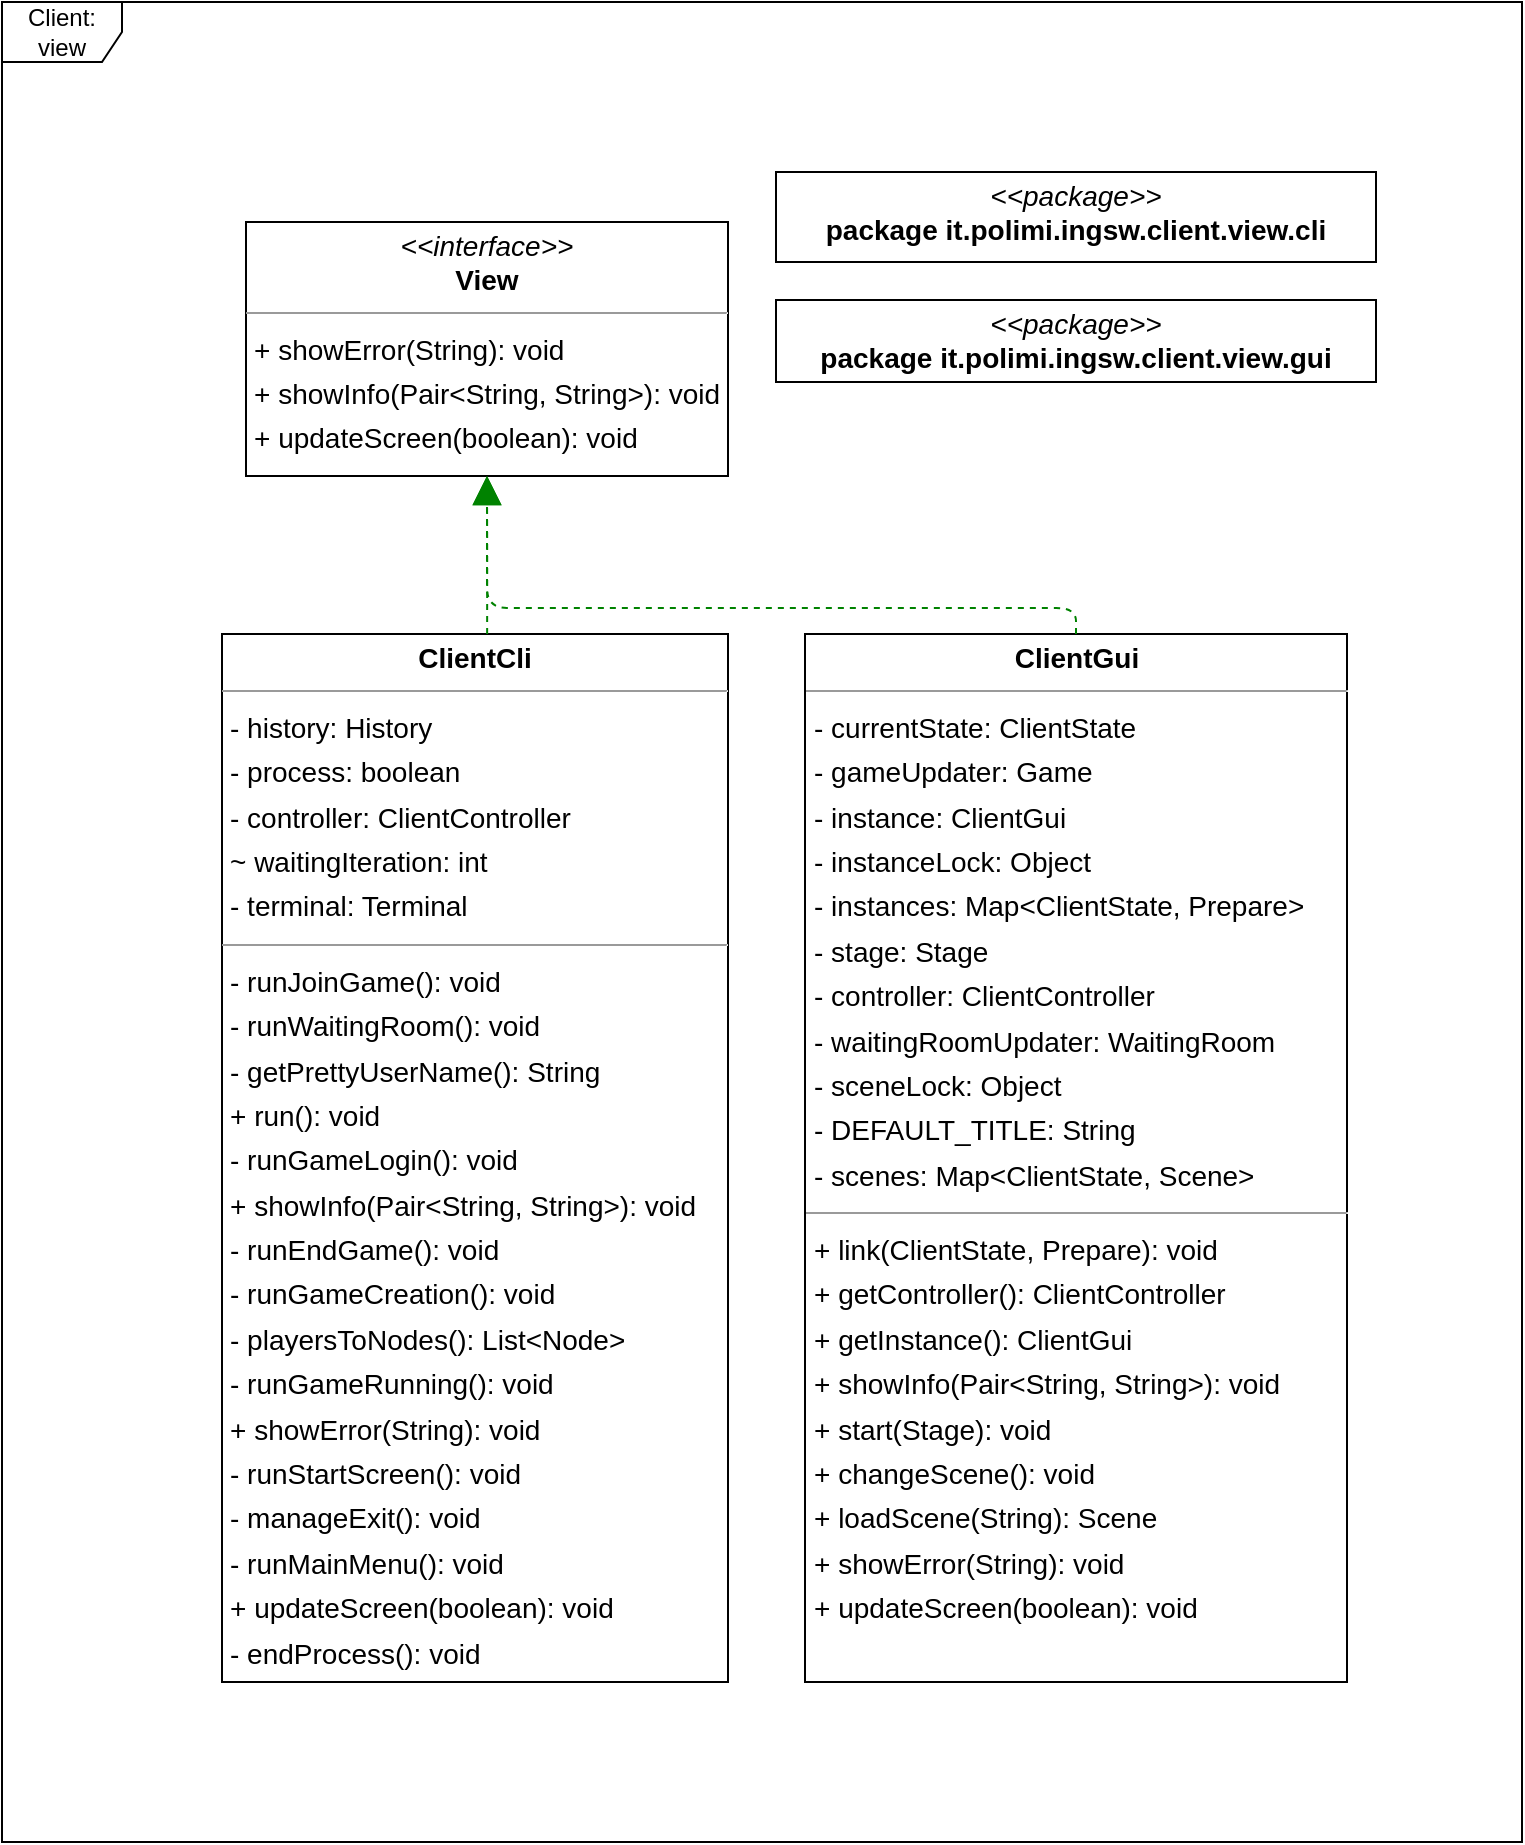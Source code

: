 <mxfile version="20.0.3" type="device"><diagram id="cw-s8AdFLqduY23dMgii" name="Page-1"><mxGraphModel dx="1516" dy="794" grid="1" gridSize="10" guides="1" tooltips="1" connect="1" arrows="1" fold="1" page="0" pageScale="1" pageWidth="1920" pageHeight="1200" background="none" math="0" shadow="0"><root><mxCell id="0"/><mxCell id="1" parent="0"/><mxCell id="4IQSwYzxo35R3mNxyUCc-1" value="Client: view" style="shape=umlFrame;whiteSpace=wrap;html=1;" vertex="1" parent="1"><mxGeometry x="-560" y="-240" width="760" height="920" as="geometry"/></mxCell><mxCell id="node0" value="&lt;p style=&quot;margin:0px;margin-top:4px;text-align:center;&quot;&gt;&lt;b&gt;ClientCli&lt;/b&gt;&lt;/p&gt;&lt;hr size=&quot;1&quot;/&gt;&lt;p style=&quot;margin:0 0 0 4px;line-height:1.6;&quot;&gt;- history: History&lt;br/&gt;- process: boolean&lt;br/&gt;- controller: ClientController&lt;br/&gt;~ waitingIteration: int&lt;br/&gt;- terminal: Terminal&lt;/p&gt;&lt;hr size=&quot;1&quot;/&gt;&lt;p style=&quot;margin:0 0 0 4px;line-height:1.6;&quot;&gt;- runJoinGame(): void&lt;br/&gt;- runWaitingRoom(): void&lt;br/&gt;- getPrettyUserName(): String&lt;br/&gt;+ run(): void&lt;br/&gt;- runGameLogin(): void&lt;br/&gt;+ showInfo(Pair&amp;lt;String, String&amp;gt;): void&lt;br/&gt;- runEndGame(): void&lt;br/&gt;- runGameCreation(): void&lt;br/&gt;- playersToNodes(): List&amp;lt;Node&amp;gt;&lt;br/&gt;- runGameRunning(): void&lt;br/&gt;+ showError(String): void&lt;br/&gt;- runStartScreen(): void&lt;br/&gt;- manageExit(): void&lt;br/&gt;- runMainMenu(): void&lt;br/&gt;+ updateScreen(boolean): void&lt;br/&gt;- endProcess(): void&lt;/p&gt;" style="verticalAlign=top;align=left;overflow=fill;fontSize=14;fontFamily=Helvetica;html=1;rounded=0;shadow=0;comic=0;labelBackgroundColor=none;strokeWidth=1;" parent="1" vertex="1"><mxGeometry x="-450" y="76" width="253" height="524" as="geometry"/></mxCell><mxCell id="node3" value="&lt;p style=&quot;margin:0px;margin-top:4px;text-align:center;&quot;&gt;&lt;b&gt;ClientGui&lt;/b&gt;&lt;/p&gt;&lt;hr size=&quot;1&quot;/&gt;&lt;p style=&quot;margin:0 0 0 4px;line-height:1.6;&quot;&gt;- currentState: ClientState&lt;br/&gt;- gameUpdater: Game&lt;br/&gt;- instance: ClientGui&lt;br/&gt;- instanceLock: Object&lt;br/&gt;- instances: Map&amp;lt;ClientState, Prepare&amp;gt;&lt;br/&gt;- stage: Stage&lt;br/&gt;- controller: ClientController&lt;br/&gt;- waitingRoomUpdater: WaitingRoom&lt;br/&gt;- sceneLock: Object&lt;br/&gt;- DEFAULT_TITLE: String&lt;br/&gt;- scenes: Map&amp;lt;ClientState, Scene&amp;gt;&lt;/p&gt;&lt;hr size=&quot;1&quot;/&gt;&lt;p style=&quot;margin:0 0 0 4px;line-height:1.6;&quot;&gt;+ link(ClientState, Prepare): void&lt;br/&gt;+ getController(): ClientController&lt;br/&gt;+ getInstance(): ClientGui&lt;br/&gt;+ showInfo(Pair&amp;lt;String, String&amp;gt;): void&lt;br/&gt;+ start(Stage): void&lt;br/&gt;+ changeScene(): void&lt;br/&gt;+ loadScene(String): Scene&lt;br/&gt;+ showError(String): void&lt;br/&gt;+ updateScreen(boolean): void&lt;/p&gt;" style="verticalAlign=top;align=left;overflow=fill;fontSize=14;fontFamily=Helvetica;html=1;rounded=0;shadow=0;comic=0;labelBackgroundColor=none;strokeWidth=1;" parent="1" vertex="1"><mxGeometry x="-158.5" y="76" width="271" height="524" as="geometry"/></mxCell><mxCell id="node2" value="&lt;p style=&quot;margin:0px;margin-top:4px;text-align:center;&quot;&gt;&lt;i&gt;&amp;lt;&amp;lt;interface&amp;gt;&amp;gt;&lt;/i&gt;&lt;br/&gt;&lt;b&gt;View&lt;/b&gt;&lt;/p&gt;&lt;hr size=&quot;1&quot;/&gt;&lt;p style=&quot;margin:0 0 0 4px;line-height:1.6;&quot;&gt;+ showError(String): void&lt;br/&gt;+ showInfo(Pair&amp;lt;String, String&amp;gt;): void&lt;br/&gt;+ updateScreen(boolean): void&lt;/p&gt;" style="verticalAlign=top;align=left;overflow=fill;fontSize=14;fontFamily=Helvetica;html=1;rounded=0;shadow=0;comic=0;labelBackgroundColor=none;strokeWidth=1;" parent="1" vertex="1"><mxGeometry x="-438" y="-130" width="241" height="127" as="geometry"/></mxCell><mxCell id="node1" value="&lt;p style=&quot;margin:0px;margin-top:4px;text-align:center;&quot;&gt;&lt;i&gt;&amp;lt;&amp;lt;package&amp;gt;&amp;gt;&lt;/i&gt;&lt;br/&gt;&lt;b&gt;package  it.polimi.ingsw.client.view.cli&lt;/b&gt;&lt;/p&gt;&lt;hr size=&quot;1&quot;/&gt;" style="verticalAlign=top;align=left;overflow=fill;fontSize=14;fontFamily=Helvetica;html=1;rounded=0;shadow=0;comic=0;labelBackgroundColor=none;strokeWidth=1;" parent="1" vertex="1"><mxGeometry x="-173" y="-155" width="300" height="45" as="geometry"/></mxCell><mxCell id="node4" value="&lt;p style=&quot;margin:0px;margin-top:4px;text-align:center;&quot;&gt;&lt;i&gt;&amp;lt;&amp;lt;package&amp;gt;&amp;gt;&lt;/i&gt;&lt;br/&gt;&lt;b&gt;package  it.polimi.ingsw.client.view.gui&lt;/b&gt;&lt;/p&gt;&lt;hr size=&quot;1&quot;/&gt;" style="verticalAlign=top;align=left;overflow=fill;fontSize=14;fontFamily=Helvetica;html=1;rounded=0;shadow=0;comic=0;labelBackgroundColor=none;strokeWidth=1;" parent="1" vertex="1"><mxGeometry x="-173" y="-91" width="300" height="41" as="geometry"/></mxCell><mxCell id="edge1" value="" style="html=1;rounded=1;edgeStyle=orthogonalEdgeStyle;dashed=1;startArrow=none;endArrow=block;endSize=12;strokeColor=#008200;exitX=0.524;exitY=0;exitDx=0;exitDy=0;entryX=0.500;entryY=1.000;entryDx=0;entryDy=0;exitPerimeter=0;" parent="1" source="node0" target="node2" edge="1"><mxGeometry width="50" height="50" relative="1" as="geometry"><Array as="points"><mxPoint x="-317" y="37"/></Array></mxGeometry></mxCell><mxCell id="edge0" value="" style="html=1;rounded=1;edgeStyle=orthogonalEdgeStyle;dashed=1;startArrow=none;endArrow=block;endSize=12;strokeColor=#008200;exitX=0.500;exitY=0.000;exitDx=0;exitDy=0;entryX=0.500;entryY=1.000;entryDx=0;entryDy=0;" parent="1" source="node3" target="node2" edge="1"><mxGeometry width="50" height="50" relative="1" as="geometry"><Array as="points"><mxPoint x="-23" y="63"/><mxPoint x="-317" y="63"/></Array></mxGeometry></mxCell></root></mxGraphModel></diagram></mxfile>